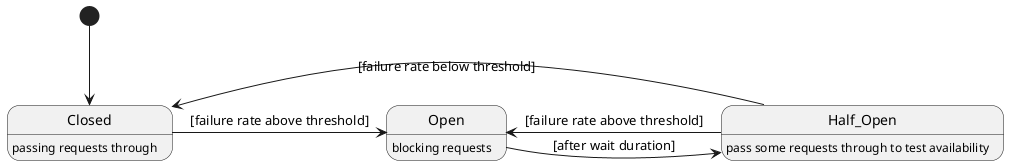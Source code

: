 @startuml
hide empty description
[*] --> Closed
Closed : passing requests through

Closed -> Open : [failure rate above threshold]
Open : blocking requests

Open -> Half_Open : [after wait duration]
Half_Open : pass some requests through to test availability

Half_Open -> Closed : [failure rate below threshold]
Half_Open -> Open : [failure rate above threshold]
@enduml